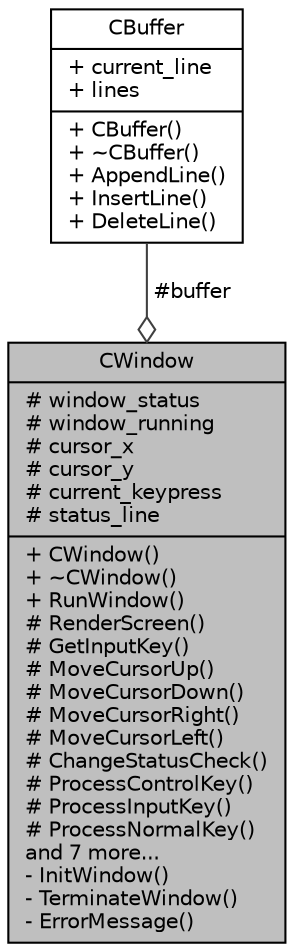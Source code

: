 digraph "CWindow"
{
 // LATEX_PDF_SIZE
  edge [fontname="Helvetica",fontsize="10",labelfontname="Helvetica",labelfontsize="10"];
  node [fontname="Helvetica",fontsize="10",shape=record];
  Node1 [label="{CWindow\n|# window_status\l# window_running\l# cursor_x\l# cursor_y\l# current_keypress\l# status_line\l|+ CWindow()\l+ ~CWindow()\l+ RunWindow()\l# RenderScreen()\l# GetInputKey()\l# MoveCursorUp()\l# MoveCursorDown()\l# MoveCursorRight()\l# MoveCursorLeft()\l# ChangeStatusCheck()\l# ProcessControlKey()\l# ProcessInputKey()\l# ProcessNormalKey()\land 7 more...\l- InitWindow()\l- TerminateWindow()\l- ErrorMessage()\l}",height=0.2,width=0.4,color="black", fillcolor="grey75", style="filled", fontcolor="black",tooltip="This class is used for Text Editor. It's the main window and it's functions. Also handles the ncurses..."];
  Node2 -> Node1 [color="grey25",fontsize="10",style="solid",label=" #buffer" ,arrowhead="odiamond",fontname="Helvetica"];
  Node2 [label="{CBuffer\n|+ current_line\l+ lines\l|+ CBuffer()\l+ ~CBuffer()\l+ AppendLine()\l+ InsertLine()\l+ DeleteLine()\l}",height=0.2,width=0.4,color="black", fillcolor="white", style="filled",URL="$classCBuffer.html",tooltip="Represents the buffer that is used by the CWindow class."];
}
